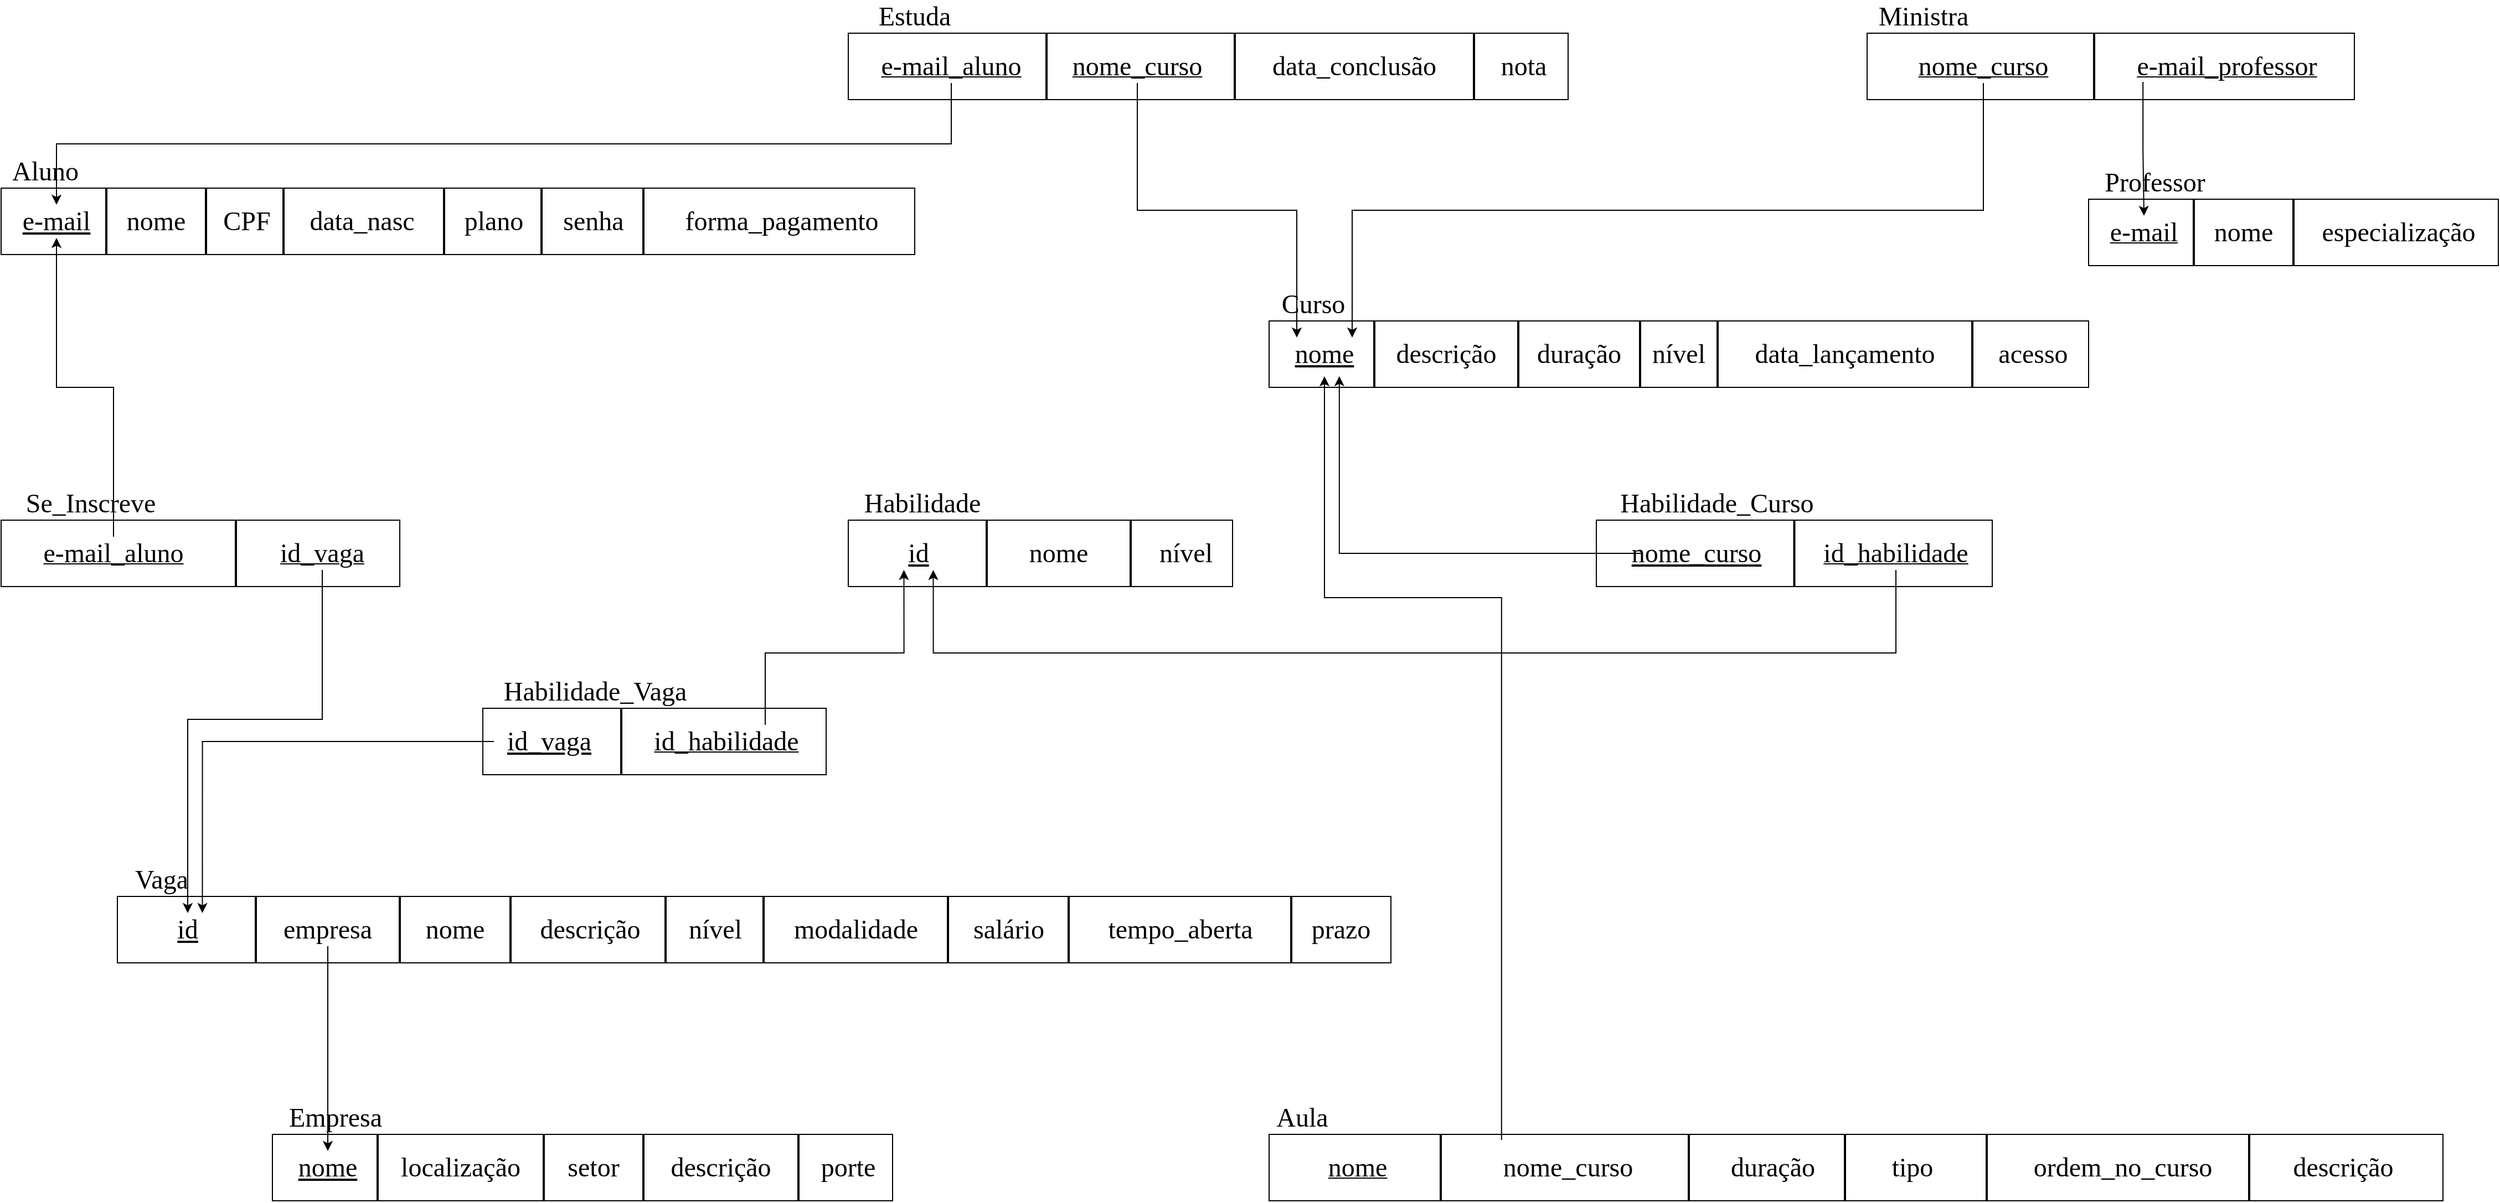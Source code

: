 <mxfile version="27.1.5">
  <diagram name="Página-1" id="9vREBXogpgw-cOhk3eHp">
    <mxGraphModel dx="3597" dy="2681" grid="1" gridSize="10" guides="1" tooltips="1" connect="1" arrows="1" fold="1" page="1" pageScale="1" pageWidth="827" pageHeight="1169" math="0" shadow="0">
      <root>
        <mxCell id="0" />
        <mxCell id="1" parent="0" />
        <mxCell id="1xZOdAHlnj8blG5HcDeI-1" value="" style="rounded=0;whiteSpace=wrap;html=1;" parent="1" vertex="1">
          <mxGeometry x="-715" y="150" width="825" height="60" as="geometry" />
        </mxCell>
        <mxCell id="1xZOdAHlnj8blG5HcDeI-4" value="&lt;font face=&quot;Verdana&quot; style=&quot;font-size: 24px;&quot;&gt;Aluno&lt;/font&gt;" style="text;html=1;align=center;verticalAlign=middle;whiteSpace=wrap;rounded=0;" parent="1" vertex="1">
          <mxGeometry x="-705" y="120" width="60" height="30" as="geometry" />
        </mxCell>
        <mxCell id="1xZOdAHlnj8blG5HcDeI-5" value="&lt;font face=&quot;Verdana&quot; style=&quot;font-size: 24px;&quot;&gt;&lt;u&gt;e-mail&lt;/u&gt;&lt;/font&gt;" style="text;html=1;align=center;verticalAlign=middle;whiteSpace=wrap;rounded=0;" parent="1" vertex="1">
          <mxGeometry x="-715" y="165" width="100" height="30" as="geometry" />
        </mxCell>
        <mxCell id="1xZOdAHlnj8blG5HcDeI-6" value="&lt;font face=&quot;Verdana&quot; style=&quot;font-size: 24px;&quot;&gt;nome&lt;/font&gt;" style="text;html=1;align=center;verticalAlign=middle;whiteSpace=wrap;rounded=0;" parent="1" vertex="1">
          <mxGeometry x="-625" y="165" width="100" height="30" as="geometry" />
        </mxCell>
        <mxCell id="1xZOdAHlnj8blG5HcDeI-7" value="&lt;font face=&quot;Verdana&quot; style=&quot;font-size: 24px;&quot;&gt;d&lt;/font&gt;&lt;span style=&quot;font-size: 24px; font-family: Verdana; background-color: initial;&quot;&gt;ata_nasc&lt;/span&gt;" style="text;html=1;align=center;verticalAlign=middle;whiteSpace=wrap;rounded=0;" parent="1" vertex="1">
          <mxGeometry x="-439" y="165" width="100" height="30" as="geometry" />
        </mxCell>
        <mxCell id="1xZOdAHlnj8blG5HcDeI-8" value="&lt;font face=&quot;Verdana&quot; style=&quot;font-size: 24px;&quot;&gt;plano&lt;/font&gt;" style="text;html=1;align=center;verticalAlign=middle;whiteSpace=wrap;rounded=0;" parent="1" vertex="1">
          <mxGeometry x="-320" y="165" width="100" height="30" as="geometry" />
        </mxCell>
        <mxCell id="1xZOdAHlnj8blG5HcDeI-19" value="" style="line;strokeWidth=2;direction=south;html=1;" parent="1" vertex="1">
          <mxGeometry x="-625" y="150" width="10" height="60" as="geometry" />
        </mxCell>
        <mxCell id="1xZOdAHlnj8blG5HcDeI-20" value="" style="line;strokeWidth=2;direction=south;html=1;" parent="1" vertex="1">
          <mxGeometry x="-535" y="150" width="10" height="60" as="geometry" />
        </mxCell>
        <mxCell id="1xZOdAHlnj8blG5HcDeI-25" value="" style="line;strokeWidth=2;direction=south;html=1;" parent="1" vertex="1">
          <mxGeometry x="-465" y="150" width="10" height="60" as="geometry" />
        </mxCell>
        <mxCell id="1xZOdAHlnj8blG5HcDeI-29" value="" style="rounded=0;whiteSpace=wrap;html=1;" parent="1" vertex="1">
          <mxGeometry x="430" y="270" width="740" height="60" as="geometry" />
        </mxCell>
        <mxCell id="1xZOdAHlnj8blG5HcDeI-30" value="&lt;font face=&quot;Verdana&quot; style=&quot;font-size: 24px;&quot;&gt;Curso&lt;/font&gt;" style="text;html=1;align=center;verticalAlign=middle;whiteSpace=wrap;rounded=0;" parent="1" vertex="1">
          <mxGeometry x="440" y="240" width="60" height="30" as="geometry" />
        </mxCell>
        <mxCell id="1xZOdAHlnj8blG5HcDeI-31" value="&lt;font face=&quot;Verdana&quot; style=&quot;font-size: 24px;&quot;&gt;&lt;u&gt;nome&lt;/u&gt;&lt;/font&gt;" style="text;html=1;align=center;verticalAlign=middle;whiteSpace=wrap;rounded=0;" parent="1" vertex="1">
          <mxGeometry x="430" y="285" width="100" height="30" as="geometry" />
        </mxCell>
        <mxCell id="1xZOdAHlnj8blG5HcDeI-32" value="&lt;font face=&quot;Verdana&quot; style=&quot;font-size: 24px;&quot;&gt;descrição&lt;/font&gt;" style="text;html=1;align=center;verticalAlign=middle;whiteSpace=wrap;rounded=0;" parent="1" vertex="1">
          <mxGeometry x="540" y="285" width="100" height="30" as="geometry" />
        </mxCell>
        <mxCell id="1xZOdAHlnj8blG5HcDeI-33" value="&lt;font face=&quot;Verdana&quot; style=&quot;font-size: 24px;&quot;&gt;duração&lt;/font&gt;" style="text;html=1;align=center;verticalAlign=middle;whiteSpace=wrap;rounded=0;" parent="1" vertex="1">
          <mxGeometry x="660" y="285" width="100" height="30" as="geometry" />
        </mxCell>
        <mxCell id="1xZOdAHlnj8blG5HcDeI-34" value="&lt;font face=&quot;Verdana&quot; style=&quot;font-size: 24px;&quot;&gt;nível&lt;/font&gt;" style="text;html=1;align=center;verticalAlign=middle;whiteSpace=wrap;rounded=0;" parent="1" vertex="1">
          <mxGeometry x="750" y="285" width="100" height="30" as="geometry" />
        </mxCell>
        <mxCell id="1xZOdAHlnj8blG5HcDeI-35" value="&lt;font face=&quot;Verdana&quot; style=&quot;font-size: 24px;&quot;&gt;data_lançamento&lt;/font&gt;" style="text;html=1;align=center;verticalAlign=middle;whiteSpace=wrap;rounded=0;" parent="1" vertex="1">
          <mxGeometry x="900" y="285" width="100" height="30" as="geometry" />
        </mxCell>
        <mxCell id="1xZOdAHlnj8blG5HcDeI-36" value="" style="line;strokeWidth=2;direction=south;html=1;" parent="1" vertex="1">
          <mxGeometry x="520" y="270" width="10" height="60" as="geometry" />
        </mxCell>
        <mxCell id="1xZOdAHlnj8blG5HcDeI-37" value="" style="line;strokeWidth=2;direction=south;html=1;" parent="1" vertex="1">
          <mxGeometry x="650" y="270" width="10" height="60" as="geometry" />
        </mxCell>
        <mxCell id="1xZOdAHlnj8blG5HcDeI-38" value="" style="line;strokeWidth=2;direction=south;html=1;" parent="1" vertex="1">
          <mxGeometry x="760" y="270" width="10" height="60" as="geometry" />
        </mxCell>
        <mxCell id="1xZOdAHlnj8blG5HcDeI-39" value="" style="line;strokeWidth=2;direction=south;html=1;" parent="1" vertex="1">
          <mxGeometry x="830" y="270" width="10" height="60" as="geometry" />
        </mxCell>
        <mxCell id="1xZOdAHlnj8blG5HcDeI-42" value="" style="rounded=0;whiteSpace=wrap;html=1;" parent="1" vertex="1">
          <mxGeometry x="1170" y="160" width="370" height="60" as="geometry" />
        </mxCell>
        <mxCell id="1xZOdAHlnj8blG5HcDeI-43" value="&lt;font face=&quot;Verdana&quot; style=&quot;font-size: 24px;&quot;&gt;Professor&lt;/font&gt;" style="text;html=1;align=center;verticalAlign=middle;whiteSpace=wrap;rounded=0;" parent="1" vertex="1">
          <mxGeometry x="1200" y="130" width="60" height="30" as="geometry" />
        </mxCell>
        <mxCell id="1xZOdAHlnj8blG5HcDeI-45" value="&lt;font face=&quot;Verdana&quot; style=&quot;font-size: 24px;&quot;&gt;&lt;span&gt;nome&lt;/span&gt;&lt;/font&gt;" style="text;html=1;align=center;verticalAlign=middle;whiteSpace=wrap;rounded=0;fontStyle=0" parent="1" vertex="1">
          <mxGeometry x="1260" y="175" width="100" height="30" as="geometry" />
        </mxCell>
        <mxCell id="1xZOdAHlnj8blG5HcDeI-47" value="&lt;font style=&quot;font-size: 24px;&quot; face=&quot;Verdana&quot;&gt;e-mail&lt;/font&gt;" style="text;html=1;align=center;verticalAlign=middle;whiteSpace=wrap;rounded=0;fontStyle=4" parent="1" vertex="1">
          <mxGeometry x="1170" y="175" width="100" height="30" as="geometry" />
        </mxCell>
        <mxCell id="1xZOdAHlnj8blG5HcDeI-48" value="&lt;font face=&quot;Verdana&quot; style=&quot;font-size: 24px;&quot;&gt;especialização&lt;/font&gt;" style="text;html=1;align=center;verticalAlign=middle;whiteSpace=wrap;rounded=0;" parent="1" vertex="1">
          <mxGeometry x="1400" y="175" width="100" height="30" as="geometry" />
        </mxCell>
        <mxCell id="1xZOdAHlnj8blG5HcDeI-51" value="" style="line;strokeWidth=2;direction=south;html=1;" parent="1" vertex="1">
          <mxGeometry x="1260" y="160" width="10" height="60" as="geometry" />
        </mxCell>
        <mxCell id="1xZOdAHlnj8blG5HcDeI-52" value="" style="line;strokeWidth=2;direction=south;html=1;" parent="1" vertex="1">
          <mxGeometry x="1350" y="160" width="10" height="60" as="geometry" />
        </mxCell>
        <mxCell id="1xZOdAHlnj8blG5HcDeI-66" value="" style="rounded=0;whiteSpace=wrap;html=1;" parent="1" vertex="1">
          <mxGeometry x="430" y="1005" width="1060" height="60" as="geometry" />
        </mxCell>
        <mxCell id="1xZOdAHlnj8blG5HcDeI-67" value="&lt;font face=&quot;Verdana&quot; style=&quot;font-size: 24px;&quot;&gt;Aula&lt;/font&gt;" style="text;html=1;align=center;verticalAlign=middle;whiteSpace=wrap;rounded=0;" parent="1" vertex="1">
          <mxGeometry x="430" y="975" width="60" height="30" as="geometry" />
        </mxCell>
        <mxCell id="1xZOdAHlnj8blG5HcDeI-69" value="&lt;font style=&quot;font-size: 24px;&quot; face=&quot;Verdana&quot;&gt;nome&lt;/font&gt;" style="text;html=1;align=center;verticalAlign=middle;whiteSpace=wrap;rounded=0;fontStyle=4" parent="1" vertex="1">
          <mxGeometry x="460" y="1020" width="100" height="30" as="geometry" />
        </mxCell>
        <mxCell id="1xZOdAHlnj8blG5HcDeI-70" value="&lt;font face=&quot;Verdana&quot; style=&quot;font-size: 24px;&quot;&gt;descrição&lt;/font&gt;" style="text;html=1;align=center;verticalAlign=middle;whiteSpace=wrap;rounded=0;" parent="1" vertex="1">
          <mxGeometry x="1350" y="1020" width="100" height="30" as="geometry" />
        </mxCell>
        <mxCell id="1xZOdAHlnj8blG5HcDeI-71" value="&lt;font face=&quot;Verdana&quot; style=&quot;font-size: 24px;&quot;&gt;duração&lt;/font&gt;" style="text;html=1;align=center;verticalAlign=middle;whiteSpace=wrap;rounded=0;" parent="1" vertex="1">
          <mxGeometry x="835" y="1020" width="100" height="30" as="geometry" />
        </mxCell>
        <mxCell id="1xZOdAHlnj8blG5HcDeI-72" value="&lt;font face=&quot;Verdana&quot; style=&quot;font-size: 24px;&quot;&gt;tipo&lt;/font&gt;" style="text;html=1;align=center;verticalAlign=middle;whiteSpace=wrap;rounded=0;" parent="1" vertex="1">
          <mxGeometry x="981" y="1020" width="60" height="30" as="geometry" />
        </mxCell>
        <mxCell id="1xZOdAHlnj8blG5HcDeI-73" value="&lt;font face=&quot;Verdana&quot; style=&quot;font-size: 24px;&quot;&gt;ordem_no_curso&lt;/font&gt;" style="text;html=1;align=center;verticalAlign=middle;whiteSpace=wrap;rounded=0;" parent="1" vertex="1">
          <mxGeometry x="1151" y="1020" width="100" height="30" as="geometry" />
        </mxCell>
        <mxCell id="1xZOdAHlnj8blG5HcDeI-75" value="" style="line;strokeWidth=2;direction=south;html=1;" parent="1" vertex="1">
          <mxGeometry x="804" y="1005" width="10" height="60" as="geometry" />
        </mxCell>
        <mxCell id="1xZOdAHlnj8blG5HcDeI-76" value="" style="line;strokeWidth=2;direction=south;html=1;" parent="1" vertex="1">
          <mxGeometry x="945" y="1005" width="10" height="60" as="geometry" />
        </mxCell>
        <mxCell id="1xZOdAHlnj8blG5HcDeI-77" value="" style="line;strokeWidth=2;direction=south;html=1;" parent="1" vertex="1">
          <mxGeometry x="580" y="1005" width="10" height="60" as="geometry" />
        </mxCell>
        <mxCell id="1xZOdAHlnj8blG5HcDeI-81" value="" style="line;strokeWidth=2;direction=south;html=1;" parent="1" vertex="1">
          <mxGeometry x="1073" y="1005" width="10" height="60" as="geometry" />
        </mxCell>
        <mxCell id="1xZOdAHlnj8blG5HcDeI-82" value="" style="rounded=0;whiteSpace=wrap;html=1;" parent="1" vertex="1">
          <mxGeometry x="-610" y="790" width="1150" height="60" as="geometry" />
        </mxCell>
        <mxCell id="1xZOdAHlnj8blG5HcDeI-83" value="&lt;font face=&quot;Verdana&quot; style=&quot;font-size: 24px;&quot;&gt;Vaga&lt;/font&gt;" style="text;html=1;align=center;verticalAlign=middle;whiteSpace=wrap;rounded=0;" parent="1" vertex="1">
          <mxGeometry x="-600" y="760" width="60" height="30" as="geometry" />
        </mxCell>
        <mxCell id="1xZOdAHlnj8blG5HcDeI-84" value="&lt;font face=&quot;Verdana&quot; style=&quot;font-size: 24px;&quot;&gt;&lt;u&gt;id&lt;/u&gt;&lt;/font&gt;" style="text;html=1;align=center;verticalAlign=middle;whiteSpace=wrap;rounded=0;" parent="1" vertex="1">
          <mxGeometry x="-573" y="805" width="53" height="30" as="geometry" />
        </mxCell>
        <mxCell id="1xZOdAHlnj8blG5HcDeI-85" value="&lt;font face=&quot;Verdana&quot; style=&quot;font-size: 24px;&quot;&gt;descrição&lt;/font&gt;" style="text;html=1;align=center;verticalAlign=middle;whiteSpace=wrap;rounded=0;" parent="1" vertex="1">
          <mxGeometry x="-233" y="805" width="100" height="30" as="geometry" />
        </mxCell>
        <mxCell id="1xZOdAHlnj8blG5HcDeI-96" value="" style="line;strokeWidth=2;direction=south;html=1;" parent="1" vertex="1">
          <mxGeometry x="-360" y="790" width="10" height="60" as="geometry" />
        </mxCell>
        <mxCell id="1xZOdAHlnj8blG5HcDeI-104" value="" style="rounded=0;whiteSpace=wrap;html=1;" parent="1" vertex="1">
          <mxGeometry x="-470" y="1005" width="560" height="60" as="geometry" />
        </mxCell>
        <mxCell id="1xZOdAHlnj8blG5HcDeI-105" value="&lt;font face=&quot;Verdana&quot; style=&quot;font-size: 24px;&quot;&gt;Empresa&lt;/font&gt;" style="text;html=1;align=center;verticalAlign=middle;whiteSpace=wrap;rounded=0;" parent="1" vertex="1">
          <mxGeometry x="-443" y="975" width="60" height="30" as="geometry" />
        </mxCell>
        <mxCell id="1xZOdAHlnj8blG5HcDeI-106" value="&lt;font face=&quot;Verdana&quot; style=&quot;font-size: 24px;&quot;&gt;&lt;u&gt;nome&lt;/u&gt;&lt;/font&gt;" style="text;html=1;align=center;verticalAlign=middle;whiteSpace=wrap;rounded=0;" parent="1" vertex="1">
          <mxGeometry x="-470" y="1020" width="100" height="30" as="geometry" />
        </mxCell>
        <mxCell id="1xZOdAHlnj8blG5HcDeI-107" value="&lt;font face=&quot;Verdana&quot; style=&quot;font-size: 24px;&quot;&gt;localização&lt;/font&gt;" style="text;html=1;align=center;verticalAlign=middle;whiteSpace=wrap;rounded=0;" parent="1" vertex="1">
          <mxGeometry x="-350" y="1020" width="100" height="30" as="geometry" />
        </mxCell>
        <mxCell id="1xZOdAHlnj8blG5HcDeI-108" value="&lt;font face=&quot;Verdana&quot; style=&quot;font-size: 24px;&quot;&gt;setor&lt;/font&gt;" style="text;html=1;align=center;verticalAlign=middle;whiteSpace=wrap;rounded=0;" parent="1" vertex="1">
          <mxGeometry x="-230" y="1020" width="100" height="30" as="geometry" />
        </mxCell>
        <mxCell id="1xZOdAHlnj8blG5HcDeI-109" value="" style="line;strokeWidth=2;direction=south;html=1;" parent="1" vertex="1">
          <mxGeometry x="-380" y="1005" width="10" height="60" as="geometry" />
        </mxCell>
        <mxCell id="1xZOdAHlnj8blG5HcDeI-112" value="" style="line;strokeWidth=2;direction=south;html=1;" parent="1" vertex="1">
          <mxGeometry x="-230" y="1005" width="10" height="60" as="geometry" />
        </mxCell>
        <mxCell id="A7jQTbR0Qby62SUjssi_-13" style="edgeStyle=orthogonalEdgeStyle;rounded=0;orthogonalLoop=1;jettySize=auto;html=1;exitX=0.5;exitY=1;exitDx=0;exitDy=0;entryX=0.5;entryY=0;entryDx=0;entryDy=0;" parent="1" source="1xZOdAHlnj8blG5HcDeI-114" target="1xZOdAHlnj8blG5HcDeI-106" edge="1">
          <mxGeometry relative="1" as="geometry" />
        </mxCell>
        <mxCell id="1xZOdAHlnj8blG5HcDeI-114" value="&lt;font face=&quot;Verdana&quot; style=&quot;font-size: 24px;&quot;&gt;empresa&lt;/font&gt;" style="text;html=1;align=center;verticalAlign=middle;whiteSpace=wrap;rounded=0;" parent="1" vertex="1">
          <mxGeometry x="-470" y="805" width="100" height="30" as="geometry" />
        </mxCell>
        <mxCell id="1xZOdAHlnj8blG5HcDeI-115" value="" style="line;strokeWidth=2;direction=south;html=1;" parent="1" vertex="1">
          <mxGeometry x="-490" y="790" width="10" height="60" as="geometry" />
        </mxCell>
        <mxCell id="1xZOdAHlnj8blG5HcDeI-121" value="" style="rounded=0;whiteSpace=wrap;html=1;" parent="1" vertex="1">
          <mxGeometry x="50" y="10" width="650" height="60" as="geometry" />
        </mxCell>
        <mxCell id="1xZOdAHlnj8blG5HcDeI-122" value="&lt;font face=&quot;Verdana&quot; style=&quot;font-size: 24px;&quot;&gt;Estuda&lt;/font&gt;" style="text;html=1;align=center;verticalAlign=middle;whiteSpace=wrap;rounded=0;" parent="1" vertex="1">
          <mxGeometry x="80" y="-20" width="60" height="30" as="geometry" />
        </mxCell>
        <mxCell id="A7jQTbR0Qby62SUjssi_-10" style="edgeStyle=orthogonalEdgeStyle;rounded=0;orthogonalLoop=1;jettySize=auto;html=1;exitX=0.5;exitY=1;exitDx=0;exitDy=0;entryX=0.5;entryY=0;entryDx=0;entryDy=0;" parent="1" source="1xZOdAHlnj8blG5HcDeI-123" target="1xZOdAHlnj8blG5HcDeI-5" edge="1">
          <mxGeometry relative="1" as="geometry" />
        </mxCell>
        <mxCell id="1xZOdAHlnj8blG5HcDeI-123" value="&lt;font style=&quot;font-size: 24px;&quot; face=&quot;Verdana&quot;&gt;e-mail_aluno&lt;/font&gt;" style="text;html=1;align=center;verticalAlign=middle;whiteSpace=wrap;rounded=0;fontStyle=4" parent="1" vertex="1">
          <mxGeometry x="63" y="25" width="160" height="30" as="geometry" />
        </mxCell>
        <mxCell id="A7jQTbR0Qby62SUjssi_-16" style="edgeStyle=orthogonalEdgeStyle;rounded=0;orthogonalLoop=1;jettySize=auto;html=1;exitX=0.5;exitY=1;exitDx=0;exitDy=0;entryX=0.25;entryY=0;entryDx=0;entryDy=0;" parent="1" source="1xZOdAHlnj8blG5HcDeI-124" target="1xZOdAHlnj8blG5HcDeI-31" edge="1">
          <mxGeometry relative="1" as="geometry" />
        </mxCell>
        <mxCell id="1xZOdAHlnj8blG5HcDeI-124" value="&lt;font style=&quot;font-size: 24px;&quot; face=&quot;Verdana&quot;&gt;nome_curso&lt;/font&gt;" style="text;html=1;align=center;verticalAlign=middle;whiteSpace=wrap;rounded=0;fontStyle=4" parent="1" vertex="1">
          <mxGeometry x="224" y="25" width="174" height="30" as="geometry" />
        </mxCell>
        <mxCell id="1xZOdAHlnj8blG5HcDeI-125" value="&lt;font face=&quot;Verdana&quot; style=&quot;font-size: 24px;&quot;&gt;data_conclusão&lt;/font&gt;" style="text;html=1;align=center;verticalAlign=middle;whiteSpace=wrap;rounded=0;" parent="1" vertex="1">
          <mxGeometry x="420" y="25" width="174" height="30" as="geometry" />
        </mxCell>
        <mxCell id="1xZOdAHlnj8blG5HcDeI-126" value="&lt;font face=&quot;Verdana&quot; style=&quot;font-size: 24px;&quot;&gt;nota&lt;/font&gt;" style="text;html=1;align=center;verticalAlign=middle;whiteSpace=wrap;rounded=0;" parent="1" vertex="1">
          <mxGeometry x="573" y="25" width="174" height="30" as="geometry" />
        </mxCell>
        <mxCell id="1xZOdAHlnj8blG5HcDeI-127" value="" style="line;strokeWidth=2;direction=south;html=1;" parent="1" vertex="1">
          <mxGeometry x="224" y="10" width="10" height="60" as="geometry" />
        </mxCell>
        <mxCell id="1xZOdAHlnj8blG5HcDeI-128" value="" style="line;strokeWidth=2;direction=south;html=1;" parent="1" vertex="1">
          <mxGeometry x="394" y="10" width="10" height="60" as="geometry" />
        </mxCell>
        <mxCell id="1xZOdAHlnj8blG5HcDeI-129" value="" style="line;strokeWidth=2;direction=south;html=1;" parent="1" vertex="1">
          <mxGeometry x="610" y="10" width="10" height="60" as="geometry" />
        </mxCell>
        <mxCell id="1xZOdAHlnj8blG5HcDeI-132" value="" style="rounded=0;whiteSpace=wrap;html=1;" parent="1" vertex="1">
          <mxGeometry x="970" y="10" width="440" height="60" as="geometry" />
        </mxCell>
        <mxCell id="1xZOdAHlnj8blG5HcDeI-133" value="&lt;font face=&quot;Verdana&quot; style=&quot;font-size: 24px;&quot;&gt;Ministra&lt;/font&gt;" style="text;html=1;align=center;verticalAlign=middle;whiteSpace=wrap;rounded=0;" parent="1" vertex="1">
          <mxGeometry x="991" y="-20" width="60" height="30" as="geometry" />
        </mxCell>
        <mxCell id="fgC8I-oqLa6KgGw46Ecn-42" style="edgeStyle=orthogonalEdgeStyle;rounded=0;orthogonalLoop=1;jettySize=auto;html=1;exitX=0.17;exitY=0.967;exitDx=0;exitDy=0;exitPerimeter=0;" parent="1" source="1xZOdAHlnj8blG5HcDeI-134" target="1xZOdAHlnj8blG5HcDeI-47" edge="1">
          <mxGeometry relative="1" as="geometry">
            <Array as="points" />
          </mxGeometry>
        </mxCell>
        <mxCell id="1xZOdAHlnj8blG5HcDeI-134" value="&lt;font style=&quot;font-size: 24px;&quot; face=&quot;Verdana&quot;&gt;e-mail_professor&lt;/font&gt;" style="text;html=1;align=center;verticalAlign=middle;whiteSpace=wrap;rounded=0;fontStyle=4" parent="1" vertex="1">
          <mxGeometry x="1180" y="25" width="230" height="30" as="geometry" />
        </mxCell>
        <mxCell id="1xZOdAHlnj8blG5HcDeI-135" value="&lt;font style=&quot;font-size: 24px;&quot; face=&quot;Verdana&quot;&gt;nome_curso&lt;/font&gt;" style="text;html=1;align=center;verticalAlign=middle;whiteSpace=wrap;rounded=0;fontStyle=4" parent="1" vertex="1">
          <mxGeometry x="1025" y="25" width="100" height="30" as="geometry" />
        </mxCell>
        <mxCell id="1xZOdAHlnj8blG5HcDeI-136" value="" style="line;strokeWidth=2;direction=south;html=1;" parent="1" vertex="1">
          <mxGeometry x="1170" y="10" width="10" height="60" as="geometry" />
        </mxCell>
        <mxCell id="1xZOdAHlnj8blG5HcDeI-146" value="" style="rounded=0;whiteSpace=wrap;html=1;" parent="1" vertex="1">
          <mxGeometry x="-715" y="450" width="360" height="60" as="geometry" />
        </mxCell>
        <mxCell id="1xZOdAHlnj8blG5HcDeI-147" value="&lt;font face=&quot;Verdana&quot;&gt;&lt;span style=&quot;font-size: 24px;&quot;&gt;Se_Inscreve&lt;/span&gt;&lt;/font&gt;" style="text;html=1;align=center;verticalAlign=middle;whiteSpace=wrap;rounded=0;" parent="1" vertex="1">
          <mxGeometry x="-695" y="420" width="122" height="30" as="geometry" />
        </mxCell>
        <mxCell id="fgC8I-oqLa6KgGw46Ecn-35" style="edgeStyle=orthogonalEdgeStyle;rounded=0;orthogonalLoop=1;jettySize=auto;html=1;" parent="1" source="1xZOdAHlnj8blG5HcDeI-148" target="1xZOdAHlnj8blG5HcDeI-5" edge="1">
          <mxGeometry relative="1" as="geometry" />
        </mxCell>
        <mxCell id="1xZOdAHlnj8blG5HcDeI-148" value="&lt;font style=&quot;font-size: 24px;&quot; face=&quot;Verdana&quot;&gt;e-mail_aluno&lt;/font&gt;" style="text;html=1;align=center;verticalAlign=middle;whiteSpace=wrap;rounded=0;fontStyle=4" parent="1" vertex="1">
          <mxGeometry x="-705" y="465" width="183" height="30" as="geometry" />
        </mxCell>
        <mxCell id="A7jQTbR0Qby62SUjssi_-12" style="edgeStyle=orthogonalEdgeStyle;rounded=0;orthogonalLoop=1;jettySize=auto;html=1;exitX=0.5;exitY=1;exitDx=0;exitDy=0;entryX=0.5;entryY=0;entryDx=0;entryDy=0;" parent="1" source="1xZOdAHlnj8blG5HcDeI-149" target="1xZOdAHlnj8blG5HcDeI-84" edge="1">
          <mxGeometry relative="1" as="geometry">
            <Array as="points">
              <mxPoint x="-425" y="630" />
              <mxPoint x="-547" y="630" />
            </Array>
          </mxGeometry>
        </mxCell>
        <mxCell id="1xZOdAHlnj8blG5HcDeI-149" value="&lt;font face=&quot;Verdana&quot;&gt;&lt;span style=&quot;font-size: 24px;&quot;&gt;id_vaga&lt;/span&gt;&lt;/font&gt;" style="text;html=1;align=center;verticalAlign=middle;whiteSpace=wrap;rounded=0;fontStyle=4" parent="1" vertex="1">
          <mxGeometry x="-475" y="465" width="100" height="30" as="geometry" />
        </mxCell>
        <mxCell id="1xZOdAHlnj8blG5HcDeI-150" value="" style="line;strokeWidth=2;direction=south;html=1;" parent="1" vertex="1">
          <mxGeometry x="-508" y="450" width="10" height="60" as="geometry" />
        </mxCell>
        <mxCell id="fgC8I-oqLa6KgGw46Ecn-45" value="" style="rounded=0;whiteSpace=wrap;html=1;" parent="1" vertex="1">
          <mxGeometry x="-280" y="620" width="310" height="60" as="geometry" />
        </mxCell>
        <mxCell id="fgC8I-oqLa6KgGw46Ecn-54" style="edgeStyle=orthogonalEdgeStyle;rounded=0;orthogonalLoop=1;jettySize=auto;html=1;entryX=0.75;entryY=0;entryDx=0;entryDy=0;" parent="1" source="fgC8I-oqLa6KgGw46Ecn-47" target="1xZOdAHlnj8blG5HcDeI-84" edge="1">
          <mxGeometry relative="1" as="geometry" />
        </mxCell>
        <mxCell id="fgC8I-oqLa6KgGw46Ecn-47" value="&lt;font face=&quot;Verdana&quot; style=&quot;font-size: 24px;&quot;&gt;&lt;u&gt;id_vaga&lt;/u&gt;&lt;/font&gt;" style="text;html=1;align=center;verticalAlign=middle;whiteSpace=wrap;rounded=0;" parent="1" vertex="1">
          <mxGeometry x="-270" y="635" width="100" height="30" as="geometry" />
        </mxCell>
        <mxCell id="fgC8I-oqLa6KgGw46Ecn-51" value="" style="line;strokeWidth=2;direction=south;html=1;" parent="1" vertex="1">
          <mxGeometry x="-160" y="620" width="10" height="60" as="geometry" />
        </mxCell>
        <mxCell id="fgC8I-oqLa6KgGw46Ecn-52" value="&lt;font style=&quot;font-size: 24px;&quot; face=&quot;Verdana&quot;&gt;id_habilidade&lt;/font&gt;" style="text;html=1;align=center;verticalAlign=middle;whiteSpace=wrap;rounded=0;fontStyle=4" parent="1" vertex="1">
          <mxGeometry x="-130" y="635" width="140" height="30" as="geometry" />
        </mxCell>
        <mxCell id="fgC8I-oqLa6KgGw46Ecn-53" value="&lt;font face=&quot;Verdana&quot; style=&quot;font-size: 24px;&quot;&gt;Habilidade_Vaga&lt;/font&gt;" style="text;html=1;align=center;verticalAlign=middle;whiteSpace=wrap;rounded=0;" parent="1" vertex="1">
          <mxGeometry x="-280" y="590" width="203" height="30" as="geometry" />
        </mxCell>
        <mxCell id="CPbLaH_bfbU2s-RhxCpn-4" style="edgeStyle=orthogonalEdgeStyle;rounded=0;orthogonalLoop=1;jettySize=auto;html=1;exitX=0.198;exitY=0.083;exitDx=0;exitDy=0;exitPerimeter=0;" parent="1" source="1xZOdAHlnj8blG5HcDeI-66" edge="1">
          <mxGeometry relative="1" as="geometry">
            <Array as="points">
              <mxPoint x="640" y="520" />
              <mxPoint x="480" y="520" />
            </Array>
            <mxPoint x="480" y="320" as="targetPoint" />
          </mxGeometry>
        </mxCell>
        <mxCell id="CPbLaH_bfbU2s-RhxCpn-5" value="" style="line;strokeWidth=2;direction=south;html=1;" parent="1" vertex="1">
          <mxGeometry x="1310" y="1005" width="10" height="60" as="geometry" />
        </mxCell>
        <mxCell id="CPbLaH_bfbU2s-RhxCpn-6" value="&lt;font face=&quot;Verdana&quot; style=&quot;font-size: 24px;&quot;&gt;nome_curso&lt;/font&gt;" style="text;html=1;align=center;verticalAlign=middle;whiteSpace=wrap;rounded=0;" parent="1" vertex="1">
          <mxGeometry x="620" y="1020" width="160" height="30" as="geometry" />
        </mxCell>
        <mxCell id="efzb95WGXfAEgEfDCb-a-1" value="" style="rounded=0;whiteSpace=wrap;html=1;" parent="1" vertex="1">
          <mxGeometry x="725.5" y="450" width="357.5" height="60" as="geometry" />
        </mxCell>
        <mxCell id="efzb95WGXfAEgEfDCb-a-2" value="&lt;font face=&quot;Verdana&quot; style=&quot;font-size: 24px;&quot;&gt;Habilidade_Curso&lt;/font&gt;" style="text;html=1;align=center;verticalAlign=middle;whiteSpace=wrap;rounded=0;" parent="1" vertex="1">
          <mxGeometry x="733" y="420" width="203" height="30" as="geometry" />
        </mxCell>
        <mxCell id="efzb95WGXfAEgEfDCb-a-3" value="&lt;font face=&quot;Verdana&quot; style=&quot;font-size: 24px;&quot;&gt;&lt;u&gt;nome_curso&lt;/u&gt;&lt;/font&gt;" style="text;html=1;align=center;verticalAlign=middle;whiteSpace=wrap;rounded=0;" parent="1" vertex="1">
          <mxGeometry x="766" y="465" width="100" height="30" as="geometry" />
        </mxCell>
        <mxCell id="efzb95WGXfAEgEfDCb-a-6" value="" style="line;strokeWidth=2;direction=south;html=1;" parent="1" vertex="1">
          <mxGeometry x="899.25" y="450" width="10" height="60" as="geometry" />
        </mxCell>
        <mxCell id="efzb95WGXfAEgEfDCb-a-8" value="&lt;font style=&quot;font-size: 24px;&quot; face=&quot;Verdana&quot;&gt;id_habilidade&lt;/font&gt;" style="text;html=1;align=center;verticalAlign=middle;whiteSpace=wrap;rounded=0;fontStyle=4" parent="1" vertex="1">
          <mxGeometry x="926" y="465" width="140" height="30" as="geometry" />
        </mxCell>
        <mxCell id="efzb95WGXfAEgEfDCb-a-12" value="" style="line;strokeWidth=2;direction=south;html=1;" parent="1" vertex="1">
          <mxGeometry x="-260" y="790" width="10" height="60" as="geometry" />
        </mxCell>
        <mxCell id="efzb95WGXfAEgEfDCb-a-13" value="&lt;font face=&quot;Verdana&quot; style=&quot;font-size: 24px;&quot;&gt;nome&lt;/font&gt;" style="text;html=1;align=center;verticalAlign=middle;whiteSpace=wrap;rounded=0;" parent="1" vertex="1">
          <mxGeometry x="-355" y="805" width="100" height="30" as="geometry" />
        </mxCell>
        <mxCell id="A7jQTbR0Qby62SUjssi_-9" style="edgeStyle=orthogonalEdgeStyle;rounded=0;orthogonalLoop=1;jettySize=auto;html=1;entryX=0.634;entryY=1.162;entryDx=0;entryDy=0;entryPerimeter=0;" parent="1" target="1xZOdAHlnj8blG5HcDeI-31" edge="1" source="efzb95WGXfAEgEfDCb-a-3">
          <mxGeometry relative="1" as="geometry">
            <mxPoint x="720" y="405" as="sourcePoint" />
            <Array as="points">
              <mxPoint x="493" y="480" />
            </Array>
          </mxGeometry>
        </mxCell>
        <mxCell id="A7jQTbR0Qby62SUjssi_-17" style="edgeStyle=orthogonalEdgeStyle;rounded=0;orthogonalLoop=1;jettySize=auto;html=1;exitX=0.5;exitY=1;exitDx=0;exitDy=0;entryX=0.75;entryY=0;entryDx=0;entryDy=0;" parent="1" source="1xZOdAHlnj8blG5HcDeI-135" target="1xZOdAHlnj8blG5HcDeI-31" edge="1">
          <mxGeometry relative="1" as="geometry">
            <mxPoint x="490" y="280" as="targetPoint" />
          </mxGeometry>
        </mxCell>
        <mxCell id="A7jQTbR0Qby62SUjssi_-18" value="" style="rounded=0;whiteSpace=wrap;html=1;" parent="1" vertex="1">
          <mxGeometry x="50" y="450" width="347" height="60" as="geometry" />
        </mxCell>
        <mxCell id="A7jQTbR0Qby62SUjssi_-19" value="&lt;font face=&quot;Verdana&quot; style=&quot;font-size: 24px;&quot;&gt;Habilidade&lt;/font&gt;" style="text;html=1;align=center;verticalAlign=middle;whiteSpace=wrap;rounded=0;" parent="1" vertex="1">
          <mxGeometry x="87" y="420" width="60" height="30" as="geometry" />
        </mxCell>
        <mxCell id="A7jQTbR0Qby62SUjssi_-20" value="&lt;font face=&quot;Verdana&quot; style=&quot;font-size: 24px;&quot;&gt;&lt;u&gt;id&lt;/u&gt;&lt;/font&gt;" style="text;html=1;align=center;verticalAlign=middle;whiteSpace=wrap;rounded=0;" parent="1" vertex="1">
          <mxGeometry x="87" y="465" width="53" height="30" as="geometry" />
        </mxCell>
        <mxCell id="A7jQTbR0Qby62SUjssi_-22" value="" style="line;strokeWidth=2;direction=south;html=1;" parent="1" vertex="1">
          <mxGeometry x="300" y="450" width="10" height="60" as="geometry" />
        </mxCell>
        <mxCell id="A7jQTbR0Qby62SUjssi_-23" value="&lt;font face=&quot;Verdana&quot; style=&quot;font-size: 24px;&quot;&gt;nome&lt;/font&gt;" style="text;html=1;align=center;verticalAlign=middle;whiteSpace=wrap;rounded=0;" parent="1" vertex="1">
          <mxGeometry x="190" y="465" width="100" height="30" as="geometry" />
        </mxCell>
        <mxCell id="A7jQTbR0Qby62SUjssi_-24" value="" style="line;strokeWidth=2;direction=south;html=1;" parent="1" vertex="1">
          <mxGeometry x="170" y="450" width="10" height="60" as="geometry" />
        </mxCell>
        <mxCell id="A7jQTbR0Qby62SUjssi_-26" value="&lt;font face=&quot;Verdana&quot; style=&quot;font-size: 24px;&quot;&gt;nível&lt;/font&gt;" style="text;html=1;align=center;verticalAlign=middle;whiteSpace=wrap;rounded=0;" parent="1" vertex="1">
          <mxGeometry x="305" y="465" width="100" height="30" as="geometry" />
        </mxCell>
        <mxCell id="A7jQTbR0Qby62SUjssi_-33" style="edgeStyle=orthogonalEdgeStyle;rounded=0;orthogonalLoop=1;jettySize=auto;html=1;exitX=0.75;exitY=0;exitDx=0;exitDy=0;entryX=0.25;entryY=1;entryDx=0;entryDy=0;" parent="1" source="fgC8I-oqLa6KgGw46Ecn-52" target="A7jQTbR0Qby62SUjssi_-20" edge="1">
          <mxGeometry relative="1" as="geometry">
            <Array as="points">
              <mxPoint x="-25" y="570" />
              <mxPoint x="100" y="570" />
            </Array>
          </mxGeometry>
        </mxCell>
        <mxCell id="A7jQTbR0Qby62SUjssi_-32" style="edgeStyle=orthogonalEdgeStyle;rounded=0;orthogonalLoop=1;jettySize=auto;html=1;entryX=0.75;entryY=1;entryDx=0;entryDy=0;exitX=0.5;exitY=1;exitDx=0;exitDy=0;" parent="1" source="efzb95WGXfAEgEfDCb-a-8" target="A7jQTbR0Qby62SUjssi_-20" edge="1">
          <mxGeometry relative="1" as="geometry">
            <Array as="points">
              <mxPoint x="996" y="570" />
              <mxPoint x="127" y="570" />
            </Array>
            <mxPoint x="1000" y="570" as="sourcePoint" />
          </mxGeometry>
        </mxCell>
        <mxCell id="bXC_qHRclVCHjljpKXDE-14" value="&lt;font face=&quot;Verdana&quot; style=&quot;font-size: 24px;&quot;&gt;acesso&lt;/font&gt;" style="text;html=1;align=center;verticalAlign=middle;whiteSpace=wrap;rounded=0;" vertex="1" parent="1">
          <mxGeometry x="1070" y="285" width="100" height="30" as="geometry" />
        </mxCell>
        <mxCell id="bXC_qHRclVCHjljpKXDE-15" value="" style="line;strokeWidth=2;direction=south;html=1;" vertex="1" parent="1">
          <mxGeometry x="1060" y="270" width="10" height="60" as="geometry" />
        </mxCell>
        <mxCell id="bXC_qHRclVCHjljpKXDE-18" value="&lt;font face=&quot;Verdana&quot; style=&quot;font-size: 24px;&quot;&gt;descrição&lt;/font&gt;" style="text;html=1;align=center;verticalAlign=middle;whiteSpace=wrap;rounded=0;" vertex="1" parent="1">
          <mxGeometry x="-115" y="1020" width="100" height="30" as="geometry" />
        </mxCell>
        <mxCell id="bXC_qHRclVCHjljpKXDE-19" value="&lt;font face=&quot;Verdana&quot; style=&quot;font-size: 24px;&quot;&gt;porte&lt;/font&gt;" style="text;html=1;align=center;verticalAlign=middle;whiteSpace=wrap;rounded=0;" vertex="1" parent="1">
          <mxGeometry y="1020" width="100" height="30" as="geometry" />
        </mxCell>
        <mxCell id="bXC_qHRclVCHjljpKXDE-20" value="" style="line;strokeWidth=2;direction=south;html=1;" vertex="1" parent="1">
          <mxGeometry x="-140" y="1005" width="10" height="60" as="geometry" />
        </mxCell>
        <mxCell id="bXC_qHRclVCHjljpKXDE-21" value="" style="line;strokeWidth=2;direction=south;html=1;" vertex="1" parent="1">
          <mxGeometry y="1005" width="10" height="60" as="geometry" />
        </mxCell>
        <mxCell id="bXC_qHRclVCHjljpKXDE-24" value="&lt;font face=&quot;Verdana&quot; style=&quot;font-size: 24px;&quot;&gt;nível&lt;/font&gt;" style="text;html=1;align=center;verticalAlign=middle;whiteSpace=wrap;rounded=0;" vertex="1" parent="1">
          <mxGeometry x="-120" y="805" width="100" height="30" as="geometry" />
        </mxCell>
        <mxCell id="bXC_qHRclVCHjljpKXDE-25" value="" style="line;strokeWidth=2;direction=south;html=1;" vertex="1" parent="1">
          <mxGeometry x="-120" y="790" width="10" height="60" as="geometry" />
        </mxCell>
        <mxCell id="bXC_qHRclVCHjljpKXDE-26" value="" style="line;strokeWidth=2;direction=south;html=1;" vertex="1" parent="1">
          <mxGeometry x="-31.5" y="790" width="10" height="60" as="geometry" />
        </mxCell>
        <mxCell id="bXC_qHRclVCHjljpKXDE-27" value="&lt;font face=&quot;Verdana&quot; style=&quot;font-size: 24px;&quot;&gt;modalidade&lt;/font&gt;" style="text;html=1;align=center;verticalAlign=middle;whiteSpace=wrap;rounded=0;" vertex="1" parent="1">
          <mxGeometry x="7" y="805" width="100" height="30" as="geometry" />
        </mxCell>
        <mxCell id="bXC_qHRclVCHjljpKXDE-28" value="" style="line;strokeWidth=2;direction=south;html=1;" vertex="1" parent="1">
          <mxGeometry x="135" y="790" width="10" height="60" as="geometry" />
        </mxCell>
        <mxCell id="bXC_qHRclVCHjljpKXDE-29" value="&lt;font face=&quot;Verdana&quot; style=&quot;font-size: 24px;&quot;&gt;salário&lt;/font&gt;" style="text;html=1;align=center;verticalAlign=middle;whiteSpace=wrap;rounded=0;" vertex="1" parent="1">
          <mxGeometry x="145" y="805" width="100" height="30" as="geometry" />
        </mxCell>
        <mxCell id="bXC_qHRclVCHjljpKXDE-30" value="" style="line;strokeWidth=2;direction=south;html=1;" vertex="1" parent="1">
          <mxGeometry x="244" y="790" width="10" height="60" as="geometry" />
        </mxCell>
        <mxCell id="bXC_qHRclVCHjljpKXDE-31" value="&lt;font face=&quot;Verdana&quot; style=&quot;font-size: 24px;&quot;&gt;prazo&lt;/font&gt;" style="text;html=1;align=center;verticalAlign=middle;whiteSpace=wrap;rounded=0;" vertex="1" parent="1">
          <mxGeometry x="445" y="805" width="100" height="30" as="geometry" />
        </mxCell>
        <mxCell id="bXC_qHRclVCHjljpKXDE-32" value="&lt;font face=&quot;Verdana&quot; style=&quot;font-size: 24px;&quot;&gt;tempo_aberta&lt;/font&gt;" style="text;html=1;align=center;verticalAlign=middle;whiteSpace=wrap;rounded=0;" vertex="1" parent="1">
          <mxGeometry x="300" y="805" width="100" height="30" as="geometry" />
        </mxCell>
        <mxCell id="bXC_qHRclVCHjljpKXDE-33" value="" style="line;strokeWidth=2;direction=south;html=1;" vertex="1" parent="1">
          <mxGeometry x="445" y="790" width="10" height="60" as="geometry" />
        </mxCell>
        <mxCell id="bXC_qHRclVCHjljpKXDE-34" value="&lt;font face=&quot;Verdana&quot; style=&quot;font-size: 24px;&quot;&gt;senha&lt;/font&gt;" style="text;html=1;align=center;verticalAlign=middle;whiteSpace=wrap;rounded=0;" vertex="1" parent="1">
          <mxGeometry x="-230" y="165" width="100" height="30" as="geometry" />
        </mxCell>
        <mxCell id="bXC_qHRclVCHjljpKXDE-35" value="" style="line;strokeWidth=2;direction=south;html=1;" vertex="1" parent="1">
          <mxGeometry x="-320" y="150" width="10" height="60" as="geometry" />
        </mxCell>
        <mxCell id="bXC_qHRclVCHjljpKXDE-36" value="" style="line;strokeWidth=2;direction=south;html=1;" vertex="1" parent="1">
          <mxGeometry x="-232" y="150" width="10" height="60" as="geometry" />
        </mxCell>
        <mxCell id="bXC_qHRclVCHjljpKXDE-37" value="&lt;font face=&quot;Verdana&quot; style=&quot;font-size: 24px;&quot;&gt;forma_pagamento&lt;/font&gt;" style="text;html=1;align=center;verticalAlign=middle;whiteSpace=wrap;rounded=0;" vertex="1" parent="1">
          <mxGeometry x="-60" y="165" width="100" height="30" as="geometry" />
        </mxCell>
        <mxCell id="bXC_qHRclVCHjljpKXDE-39" value="&lt;font face=&quot;Verdana&quot;&gt;&lt;span style=&quot;font-size: 24px;&quot;&gt;CPF&lt;/span&gt;&lt;/font&gt;" style="text;html=1;align=center;verticalAlign=middle;whiteSpace=wrap;rounded=0;" vertex="1" parent="1">
          <mxGeometry x="-543" y="165" width="100" height="30" as="geometry" />
        </mxCell>
        <mxCell id="bXC_qHRclVCHjljpKXDE-40" value="" style="line;strokeWidth=2;direction=south;html=1;" vertex="1" parent="1">
          <mxGeometry x="-140" y="150" width="10" height="60" as="geometry" />
        </mxCell>
      </root>
    </mxGraphModel>
  </diagram>
</mxfile>
